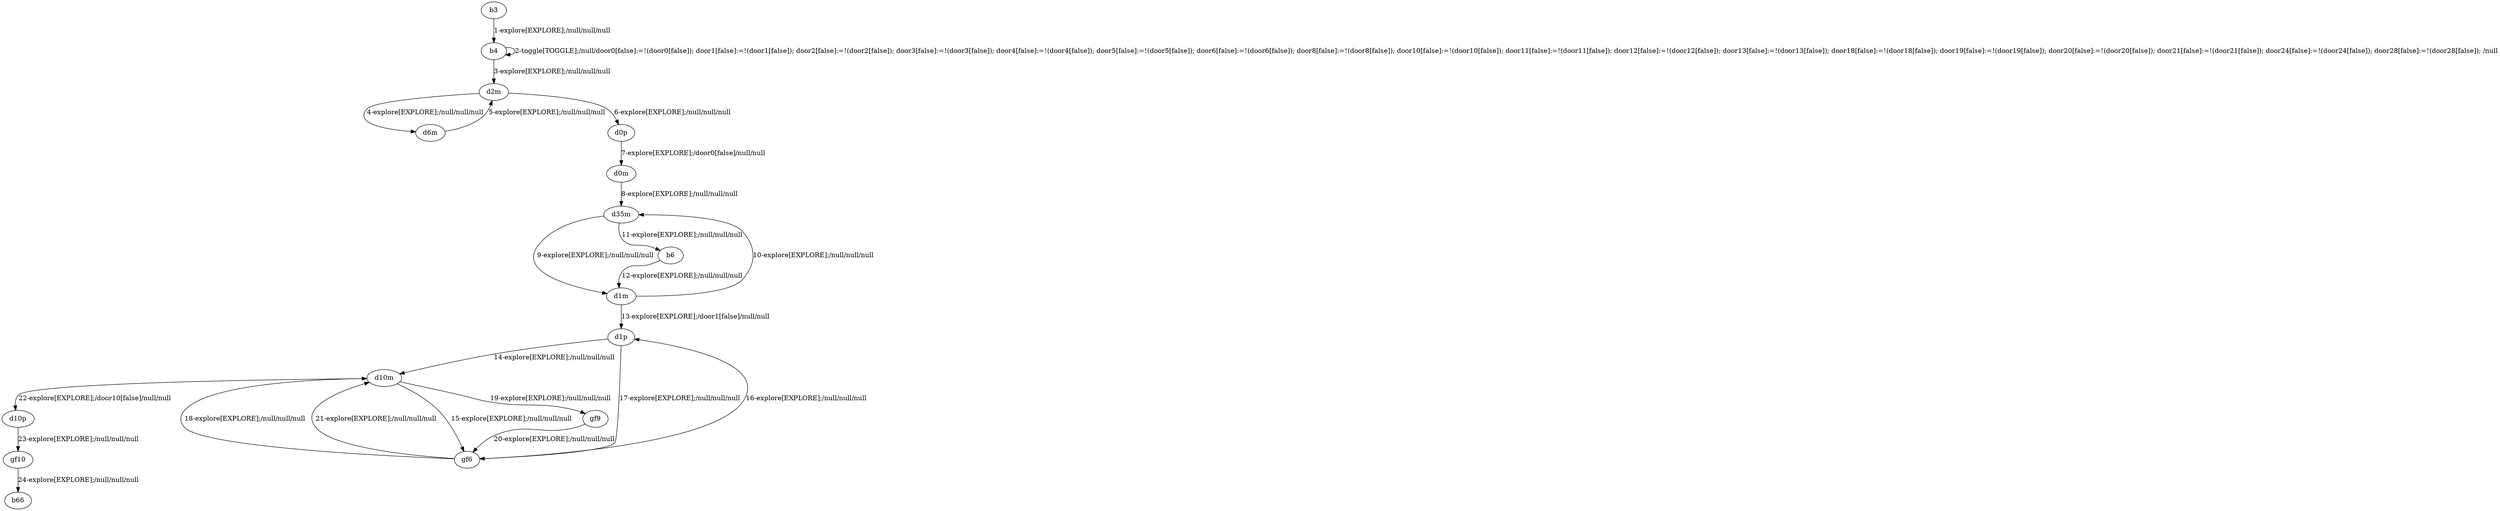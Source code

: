 # Total number of goals covered by this test: 1
# gf10 --> b66

digraph g {
"b3" -> "b4" [label = "1-explore[EXPLORE];/null/null/null"];
"b4" -> "b4" [label = "2-toggle[TOGGLE];/null/door0[false]:=!(door0[false]); door1[false]:=!(door1[false]); door2[false]:=!(door2[false]); door3[false]:=!(door3[false]); door4[false]:=!(door4[false]); door5[false]:=!(door5[false]); door6[false]:=!(door6[false]); door8[false]:=!(door8[false]); door10[false]:=!(door10[false]); door11[false]:=!(door11[false]); door12[false]:=!(door12[false]); door13[false]:=!(door13[false]); door18[false]:=!(door18[false]); door19[false]:=!(door19[false]); door20[false]:=!(door20[false]); door21[false]:=!(door21[false]); door24[false]:=!(door24[false]); door28[false]:=!(door28[false]); /null"];
"b4" -> "d2m" [label = "3-explore[EXPLORE];/null/null/null"];
"d2m" -> "d6m" [label = "4-explore[EXPLORE];/null/null/null"];
"d6m" -> "d2m" [label = "5-explore[EXPLORE];/null/null/null"];
"d2m" -> "d0p" [label = "6-explore[EXPLORE];/null/null/null"];
"d0p" -> "d0m" [label = "7-explore[EXPLORE];/door0[false]/null/null"];
"d0m" -> "d35m" [label = "8-explore[EXPLORE];/null/null/null"];
"d35m" -> "d1m" [label = "9-explore[EXPLORE];/null/null/null"];
"d1m" -> "d35m" [label = "10-explore[EXPLORE];/null/null/null"];
"d35m" -> "b6" [label = "11-explore[EXPLORE];/null/null/null"];
"b6" -> "d1m" [label = "12-explore[EXPLORE];/null/null/null"];
"d1m" -> "d1p" [label = "13-explore[EXPLORE];/door1[false]/null/null"];
"d1p" -> "d10m" [label = "14-explore[EXPLORE];/null/null/null"];
"d10m" -> "gf6" [label = "15-explore[EXPLORE];/null/null/null"];
"gf6" -> "d1p" [label = "16-explore[EXPLORE];/null/null/null"];
"d1p" -> "gf6" [label = "17-explore[EXPLORE];/null/null/null"];
"gf6" -> "d10m" [label = "18-explore[EXPLORE];/null/null/null"];
"d10m" -> "gf9" [label = "19-explore[EXPLORE];/null/null/null"];
"gf9" -> "gf6" [label = "20-explore[EXPLORE];/null/null/null"];
"gf6" -> "d10m" [label = "21-explore[EXPLORE];/null/null/null"];
"d10m" -> "d10p" [label = "22-explore[EXPLORE];/door10[false]/null/null"];
"d10p" -> "gf10" [label = "23-explore[EXPLORE];/null/null/null"];
"gf10" -> "b66" [label = "24-explore[EXPLORE];/null/null/null"];
}